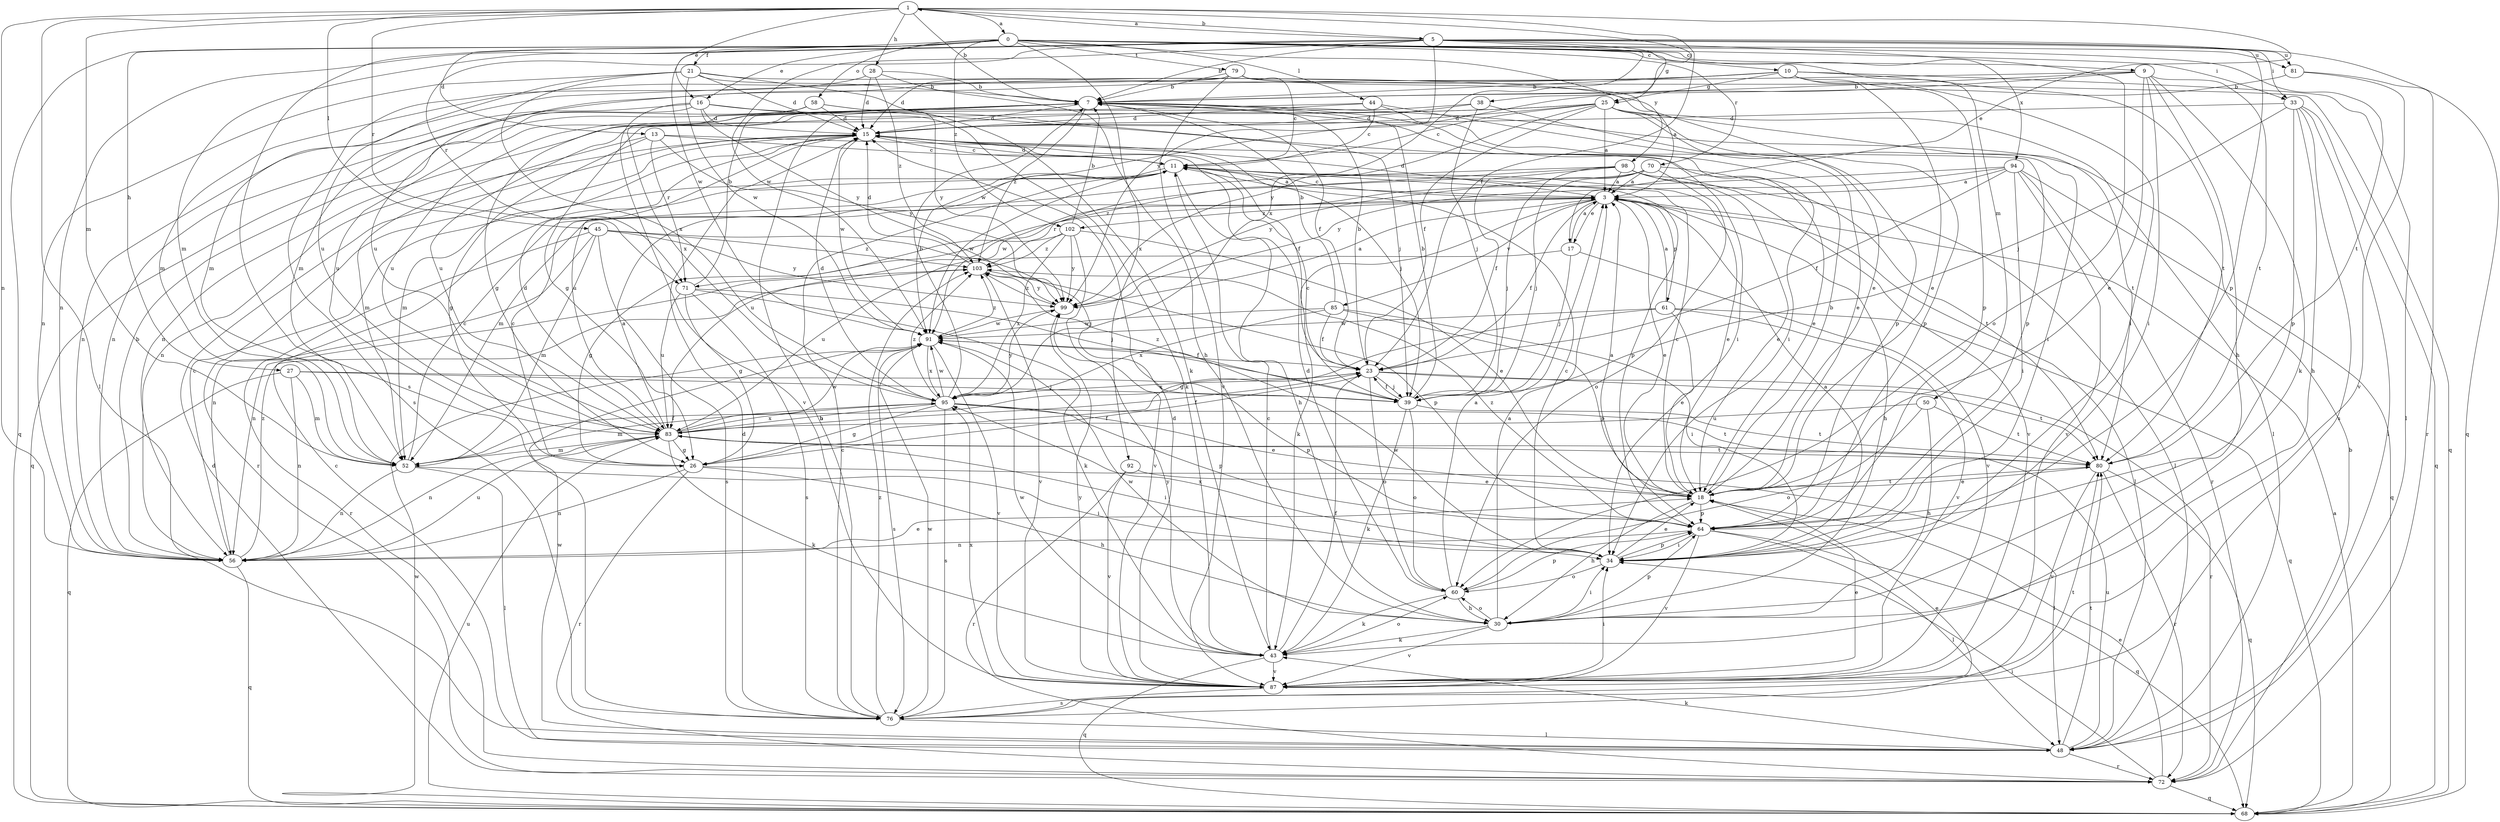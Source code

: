 strict digraph  {
0;
1;
3;
5;
7;
9;
10;
11;
13;
15;
16;
17;
18;
21;
23;
25;
26;
27;
28;
30;
33;
34;
38;
39;
43;
44;
45;
48;
50;
52;
56;
58;
60;
61;
64;
68;
70;
71;
72;
76;
79;
80;
81;
83;
85;
87;
91;
92;
94;
95;
98;
99;
102;
103;
0 -> 9  [label=c];
0 -> 10  [label=c];
0 -> 13  [label=d];
0 -> 16  [label=e];
0 -> 21  [label=f];
0 -> 27  [label=h];
0 -> 33  [label=i];
0 -> 44  [label=l];
0 -> 50  [label=m];
0 -> 58  [label=o];
0 -> 68  [label=q];
0 -> 70  [label=r];
0 -> 76  [label=s];
0 -> 79  [label=t];
0 -> 80  [label=t];
0 -> 81  [label=u];
0 -> 91  [label=w];
0 -> 92  [label=x];
0 -> 94  [label=x];
0 -> 98  [label=y];
0 -> 102  [label=z];
1 -> 0  [label=a];
1 -> 5  [label=b];
1 -> 7  [label=b];
1 -> 16  [label=e];
1 -> 17  [label=e];
1 -> 23  [label=f];
1 -> 28  [label=h];
1 -> 38  [label=j];
1 -> 45  [label=l];
1 -> 48  [label=l];
1 -> 52  [label=m];
1 -> 56  [label=n];
1 -> 71  [label=r];
3 -> 11  [label=c];
3 -> 15  [label=d];
3 -> 17  [label=e];
3 -> 18  [label=e];
3 -> 23  [label=f];
3 -> 30  [label=h];
3 -> 43  [label=k];
3 -> 48  [label=l];
3 -> 61  [label=p];
3 -> 71  [label=r];
3 -> 85  [label=v];
3 -> 102  [label=z];
5 -> 1  [label=a];
5 -> 7  [label=b];
5 -> 25  [label=g];
5 -> 33  [label=i];
5 -> 52  [label=m];
5 -> 56  [label=n];
5 -> 60  [label=o];
5 -> 64  [label=p];
5 -> 68  [label=q];
5 -> 71  [label=r];
5 -> 81  [label=u];
5 -> 91  [label=w];
5 -> 95  [label=x];
5 -> 99  [label=y];
7 -> 15  [label=d];
7 -> 23  [label=f];
7 -> 34  [label=i];
7 -> 68  [label=q];
7 -> 83  [label=u];
7 -> 103  [label=z];
9 -> 7  [label=b];
9 -> 18  [label=e];
9 -> 30  [label=h];
9 -> 34  [label=i];
9 -> 43  [label=k];
9 -> 52  [label=m];
9 -> 80  [label=t];
9 -> 91  [label=w];
10 -> 7  [label=b];
10 -> 18  [label=e];
10 -> 25  [label=g];
10 -> 34  [label=i];
10 -> 48  [label=l];
10 -> 52  [label=m];
10 -> 64  [label=p];
10 -> 80  [label=t];
10 -> 83  [label=u];
11 -> 3  [label=a];
11 -> 15  [label=d];
11 -> 18  [label=e];
11 -> 30  [label=h];
11 -> 64  [label=p];
11 -> 91  [label=w];
13 -> 11  [label=c];
13 -> 18  [label=e];
13 -> 26  [label=g];
13 -> 52  [label=m];
13 -> 71  [label=r];
13 -> 99  [label=y];
15 -> 11  [label=c];
15 -> 23  [label=f];
15 -> 39  [label=j];
15 -> 52  [label=m];
15 -> 56  [label=n];
15 -> 72  [label=r];
15 -> 83  [label=u];
15 -> 91  [label=w];
16 -> 15  [label=d];
16 -> 34  [label=i];
16 -> 43  [label=k];
16 -> 56  [label=n];
16 -> 83  [label=u];
16 -> 87  [label=v];
16 -> 99  [label=y];
17 -> 3  [label=a];
17 -> 39  [label=j];
17 -> 83  [label=u];
17 -> 87  [label=v];
18 -> 3  [label=a];
18 -> 7  [label=b];
18 -> 11  [label=c];
18 -> 30  [label=h];
18 -> 64  [label=p];
18 -> 80  [label=t];
21 -> 3  [label=a];
21 -> 7  [label=b];
21 -> 15  [label=d];
21 -> 43  [label=k];
21 -> 56  [label=n];
21 -> 83  [label=u];
21 -> 91  [label=w];
21 -> 95  [label=x];
23 -> 7  [label=b];
23 -> 39  [label=j];
23 -> 60  [label=o];
23 -> 72  [label=r];
23 -> 80  [label=t];
23 -> 95  [label=x];
25 -> 3  [label=a];
25 -> 11  [label=c];
25 -> 15  [label=d];
25 -> 23  [label=f];
25 -> 26  [label=g];
25 -> 34  [label=i];
25 -> 48  [label=l];
25 -> 64  [label=p];
25 -> 80  [label=t];
25 -> 83  [label=u];
25 -> 99  [label=y];
26 -> 11  [label=c];
26 -> 23  [label=f];
26 -> 30  [label=h];
26 -> 48  [label=l];
26 -> 56  [label=n];
26 -> 72  [label=r];
27 -> 39  [label=j];
27 -> 52  [label=m];
27 -> 56  [label=n];
27 -> 64  [label=p];
27 -> 68  [label=q];
28 -> 7  [label=b];
28 -> 15  [label=d];
28 -> 30  [label=h];
28 -> 76  [label=s];
28 -> 103  [label=z];
30 -> 3  [label=a];
30 -> 34  [label=i];
30 -> 43  [label=k];
30 -> 60  [label=o];
30 -> 64  [label=p];
30 -> 87  [label=v];
30 -> 91  [label=w];
33 -> 15  [label=d];
33 -> 30  [label=h];
33 -> 39  [label=j];
33 -> 48  [label=l];
33 -> 64  [label=p];
33 -> 68  [label=q];
33 -> 76  [label=s];
34 -> 3  [label=a];
34 -> 11  [label=c];
34 -> 18  [label=e];
34 -> 60  [label=o];
34 -> 64  [label=p];
34 -> 91  [label=w];
34 -> 95  [label=x];
38 -> 15  [label=d];
38 -> 39  [label=j];
38 -> 56  [label=n];
38 -> 64  [label=p];
39 -> 7  [label=b];
39 -> 11  [label=c];
39 -> 23  [label=f];
39 -> 43  [label=k];
39 -> 60  [label=o];
39 -> 80  [label=t];
39 -> 103  [label=z];
43 -> 11  [label=c];
43 -> 23  [label=f];
43 -> 60  [label=o];
43 -> 68  [label=q];
43 -> 87  [label=v];
43 -> 91  [label=w];
43 -> 99  [label=y];
44 -> 11  [label=c];
44 -> 15  [label=d];
44 -> 18  [label=e];
44 -> 26  [label=g];
44 -> 64  [label=p];
45 -> 39  [label=j];
45 -> 52  [label=m];
45 -> 56  [label=n];
45 -> 72  [label=r];
45 -> 76  [label=s];
45 -> 99  [label=y];
45 -> 103  [label=z];
48 -> 11  [label=c];
48 -> 43  [label=k];
48 -> 72  [label=r];
48 -> 80  [label=t];
48 -> 83  [label=u];
48 -> 91  [label=w];
50 -> 30  [label=h];
50 -> 60  [label=o];
50 -> 80  [label=t];
50 -> 83  [label=u];
52 -> 11  [label=c];
52 -> 23  [label=f];
52 -> 34  [label=i];
52 -> 48  [label=l];
52 -> 56  [label=n];
56 -> 7  [label=b];
56 -> 11  [label=c];
56 -> 18  [label=e];
56 -> 68  [label=q];
56 -> 83  [label=u];
56 -> 103  [label=z];
58 -> 15  [label=d];
58 -> 39  [label=j];
58 -> 56  [label=n];
58 -> 95  [label=x];
58 -> 99  [label=y];
60 -> 3  [label=a];
60 -> 15  [label=d];
60 -> 30  [label=h];
60 -> 43  [label=k];
60 -> 64  [label=p];
61 -> 3  [label=a];
61 -> 18  [label=e];
61 -> 26  [label=g];
61 -> 68  [label=q];
61 -> 87  [label=v];
61 -> 91  [label=w];
64 -> 34  [label=i];
64 -> 48  [label=l];
64 -> 56  [label=n];
64 -> 68  [label=q];
64 -> 87  [label=v];
64 -> 103  [label=z];
68 -> 3  [label=a];
68 -> 83  [label=u];
68 -> 91  [label=w];
70 -> 3  [label=a];
70 -> 39  [label=j];
70 -> 60  [label=o];
70 -> 80  [label=t];
70 -> 91  [label=w];
70 -> 99  [label=y];
71 -> 7  [label=b];
71 -> 26  [label=g];
71 -> 39  [label=j];
71 -> 43  [label=k];
71 -> 76  [label=s];
71 -> 83  [label=u];
72 -> 7  [label=b];
72 -> 15  [label=d];
72 -> 18  [label=e];
72 -> 34  [label=i];
72 -> 68  [label=q];
76 -> 7  [label=b];
76 -> 11  [label=c];
76 -> 15  [label=d];
76 -> 18  [label=e];
76 -> 48  [label=l];
76 -> 80  [label=t];
76 -> 91  [label=w];
76 -> 103  [label=z];
79 -> 7  [label=b];
79 -> 11  [label=c];
79 -> 15  [label=d];
79 -> 18  [label=e];
79 -> 52  [label=m];
79 -> 68  [label=q];
79 -> 87  [label=v];
80 -> 18  [label=e];
80 -> 68  [label=q];
80 -> 72  [label=r];
80 -> 87  [label=v];
81 -> 7  [label=b];
81 -> 72  [label=r];
81 -> 87  [label=v];
83 -> 3  [label=a];
83 -> 15  [label=d];
83 -> 23  [label=f];
83 -> 26  [label=g];
83 -> 34  [label=i];
83 -> 43  [label=k];
83 -> 52  [label=m];
83 -> 56  [label=n];
83 -> 80  [label=t];
83 -> 91  [label=w];
83 -> 95  [label=x];
85 -> 7  [label=b];
85 -> 23  [label=f];
85 -> 34  [label=i];
85 -> 64  [label=p];
85 -> 91  [label=w];
85 -> 95  [label=x];
87 -> 15  [label=d];
87 -> 18  [label=e];
87 -> 34  [label=i];
87 -> 76  [label=s];
87 -> 95  [label=x];
87 -> 99  [label=y];
91 -> 23  [label=f];
91 -> 76  [label=s];
91 -> 87  [label=v];
91 -> 95  [label=x];
91 -> 103  [label=z];
92 -> 18  [label=e];
92 -> 72  [label=r];
92 -> 87  [label=v];
94 -> 3  [label=a];
94 -> 23  [label=f];
94 -> 34  [label=i];
94 -> 68  [label=q];
94 -> 72  [label=r];
94 -> 83  [label=u];
94 -> 87  [label=v];
94 -> 99  [label=y];
95 -> 7  [label=b];
95 -> 15  [label=d];
95 -> 18  [label=e];
95 -> 26  [label=g];
95 -> 52  [label=m];
95 -> 64  [label=p];
95 -> 76  [label=s];
95 -> 80  [label=t];
95 -> 83  [label=u];
95 -> 91  [label=w];
95 -> 99  [label=y];
95 -> 103  [label=z];
98 -> 3  [label=a];
98 -> 18  [label=e];
98 -> 23  [label=f];
98 -> 39  [label=j];
98 -> 48  [label=l];
98 -> 52  [label=m];
98 -> 87  [label=v];
98 -> 103  [label=z];
99 -> 3  [label=a];
99 -> 91  [label=w];
99 -> 103  [label=z];
102 -> 7  [label=b];
102 -> 18  [label=e];
102 -> 26  [label=g];
102 -> 87  [label=v];
102 -> 95  [label=x];
102 -> 99  [label=y];
102 -> 103  [label=z];
103 -> 15  [label=d];
103 -> 56  [label=n];
103 -> 64  [label=p];
103 -> 87  [label=v];
103 -> 99  [label=y];
}
